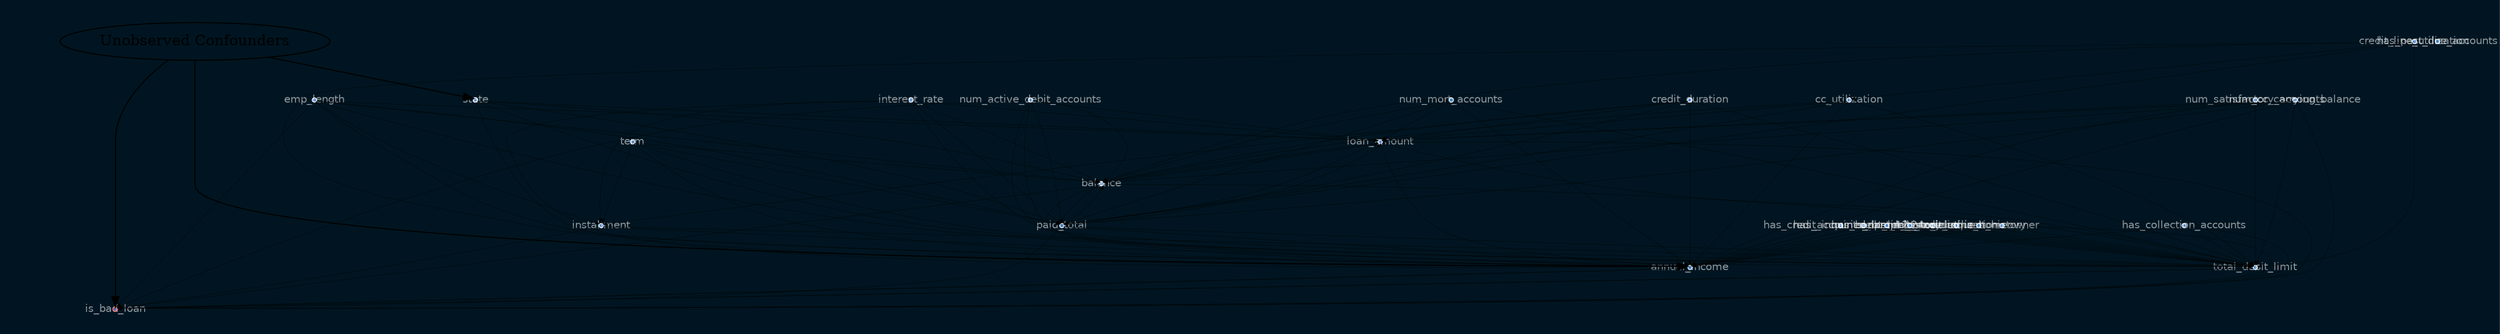 digraph {
	graph [bb="0,0,1742.7,204",bgcolor="#001521",dpi=300,fontcolor="#FFFFFFD9",fontname=Helvetica,overlap=scale,pad="0.8,0.3",scale=0.5,splines=True];
	node [label="\N"];
	U	[label="Unobserved Confounders"];
	emp_length	[color="#FFFFFFD9",fillcolor="#4a90e2d9",fixedsize=True,fontcolor="#FFFFFF8c",fontname=Helvetica,fontsize=10,height=0.055556,label="emp_length",penwidth=1,pos="1612.7,162",shape=circle,style=filled,width=0.055556];
	annual_income	[color="#FFFFFFD9",fillcolor="#4a90e2d9",fixedsize=True,fontcolor="#FFFFFF8c",fontname=Helvetica,fontsize=10,height=0.055556,label="annual_income",penwidth=1,pos="1080.7,2",shape=circle,style=filled,width=0.055556];
	emp_length -> annual_income	[arrowhead=normal,arrowsize=0.4,origin=learned,penwidth=0.25,pos="e,1082.7,2.9658 1611.4,160.01 1598.3,150.26 1490.7,71.289 1389.7,40 1272.1,3.5698 1119.1,2.6769 1086.8,2.9219",weight=433.6451858106088];
	total_debit_limit	[color="#FFFFFFD9",fillcolor="#4a90e2d9",fixedsize=True,fontcolor="#FFFFFF8c",fontname=Helvetica,fontsize=10,height=0.055556,label="total_debit_limit",penwidth=1,pos="1254.7,2",shape=circle,style=filled,width=0.055556];
	emp_length -> total_debit_limit	[arrowhead=normal,arrowsize=0.4,origin=learned,penwidth=0.25,pos="e,1256.7,3.1875 1613.7,159.9 1618.2,154.93 1635.8,134.18 1626.7,120 1580.5,48.048 1533.2,65.862 1451.7,40 1378.6,16.814 1285.4,6.1313 1260.8,3.6044",weight=24.38518547642241];
	loan_amount	[color="#FFFFFFD9",fillcolor="#4a90e2d9",fixedsize=True,fontcolor="#FFFFFF8c",fontname=Helvetica,fontsize=10,height=0.055556,label="loan_amount",penwidth=1,pos="670.69,122",shape=circle,style=filled,width=0.055556];
	emp_length -> loan_amount	[arrowhead=normal,arrowsize=0.4,origin=learned,penwidth=0.25,pos="e,672.39,123.07 1610.9,160.93 1567.7,159.18 755.03,126.4 676.74,123.24",weight=1.6664970613272239];
	installment	[color="#FFFFFFD9",fillcolor="#4a90e2d9",fixedsize=True,fontcolor="#FFFFFF8c",fontname=Helvetica,fontsize=10,height=0.055556,label="installment",penwidth=1,pos="1360.7,42",shape=circle,style=filled,width=0.055556];
	emp_length -> installment	[arrowhead=normal,arrowsize=0.4,origin=learned,penwidth=0.25,pos="e,1362.2,43.686 1611.1,160.25 1591.6,151.12 1400.9,61.814 1366.1,45.539",weight=1.0125314699007222];
	balance	[color="#FFFFFFD9",fillcolor="#4a90e2d9",fixedsize=True,fontcolor="#FFFFFF8c",fontname=Helvetica,fontsize=10,height=0.055556,label="balance",penwidth=1,pos="814.69,82",shape=circle,style=filled,width=0.055556];
	emp_length -> balance	[arrowhead=normal,arrowsize=0.4,origin=learned,penwidth=0.25,pos="e,816.3,83.227 1611,160.9 1588.4,159.49 1343.1,144.04 1145.7,124 1013.9,110.62 853.33,88.413 820.65,83.839",weight=-2.6681572726656277];
	paid_total	[color="#FFFFFFD9",fillcolor="#4a90e2d9",fixedsize=True,fontcolor="#FFFFFF8c",fontname=Helvetica,fontsize=10,height=0.055556,label="paid_total",penwidth=1,pos="772.69,42",shape=circle,style=filled,width=0.055556];
	emp_length -> paid_total	[arrowhead=normal,arrowsize=0.4,origin=learned,penwidth=0.25,pos="e,774.61,43.214 1611.1,160.74 1587.2,156.87 1304.6,111.23 1075.7,80 956.56,63.745 810.6,47.241 778.93,43.697",weight=-2.6705924498798526];
	loan_amount -> annual_income	[arrowhead=normal,arrowsize=0.4,origin=learned,penwidth=0.25,pos="e,1078.6,3.0189 668.87,120.9 639.48,119.17 264.34,95.996 317.69,40 345.38,10.931 1003.6,3.7481 1074.5,3.0576",weight=3.206986677408219];
	loan_amount -> total_debit_limit	[arrowhead=normal,arrowsize=0.4,origin=learned,penwidth=0.25,pos="e,1252.9,2.9763 671.43,119.95 677.17,111.88 715.73,59.489 761.69,40 855.46,0.22883 1199.1,2.3999 1248.7,2.9273",weight=4.708907073826453];
	loan_amount -> balance	[arrowhead=normal,arrowsize=0.4,origin=learned,penwidth=0.25,pos="e,812.81,83.203 671.57,120.21 684.02,115.31 782.73,89.245 808.82,83.942",weight=1.0168577317070862];
	loan_amount -> paid_total	[arrowhead=normal,arrowsize=0.4,origin=learned,penwidth=0.25,pos="e,771,43.431 670.36,119.9 675,111.46 745.78,57.151 767.21,45.287",weight=0.9930251994755188];
	installment -> annual_income	[arrowhead=normal,arrowsize=0.4,origin=learned,penwidth=0.25,pos="e,1082.3,3.2208 1358.9,40.757 1337.2,37.817 1125.3,9.0588 1086.7,3.8176",weight=91.27825537488087];
	installment -> total_debit_limit	[arrowhead=normal,arrowsize=0.4,origin=learned,penwidth=0.25,pos="e,1256.3,3.5723 1359.2,40.463 1348.2,36.521 1279.8,12.02 1260.1,4.9238",weight=-28.366440603632736];
	balance -> annual_income	[arrowhead=normal,arrowsize=0.4,origin=learned,penwidth=0.25,pos="e,1079.1,3.4568 816.12,80.58 835.14,75.003 1037.9,15.534 1074.9,4.6915",weight=-4.32409191857486];
	balance -> total_debit_limit	[arrowhead=normal,arrowsize=0.4,origin=learned,penwidth=0.25,pos="e,1253.4,4.3109 816.63,80.953 842.6,80.304 1121.4,72.705 1197.7,44 1220,35.585 1241.6,16.022 1250.4,7.3141",weight=-3.1917609313366517];
	balance -> loan_amount	[arrowhead=normal,arrowsize=0.4,origin=learned,penwidth=0.25,pos="e,672.34,120.83 813.6,83.87 800.35,88.956 702.42,114.81 676.52,120.07",weight=0.9447478700254546];
	balance -> paid_total	[arrowhead=normal,arrowsize=0.4,origin=learned,penwidth=0.25,pos="e,771.44,43.842 812.93,80.671 803.91,77.805 779.78,56.927 773.14,47.545",weight=-0.9764665220651348];
	paid_total -> annual_income	[arrowhead=normal,arrowsize=0.4,origin=learned,penwidth=0.25,pos="e,1078.9,3.2226 774.34,40.796 796.46,38.067 1033.1,8.8683 1074.5,3.7603",weight=-3.798500527404124];
	paid_total -> total_debit_limit	[arrowhead=normal,arrowsize=0.4,origin=learned,penwidth=0.25,pos="e,1252.7,3.1579 774.43,40.862 803.8,38.547 1194.7,7.7313 1248.5,3.4841",weight=-3.0897623136887296];
	paid_total -> loan_amount	[arrowhead=normal,arrowsize=0.4,origin=learned,penwidth=0.25,pos="e,672.54,120.5 773.06,44.004 768.94,52.107 697.65,106.82 676.15,118.72",weight=0.956580157054108];
	paid_total -> balance	[arrowhead=normal,arrowsize=0.4,origin=learned,penwidth=0.25,pos="e,815.9,80.34 774.56,43.364 783.69,46.373 807.8,67.261 814.3,76.556",weight=-1.0110729495328568];
	state	[color="#FFFFFFD9",fillcolor="#4a90e2d9",fixedsize=True,fontcolor="#FFFFFF8c",fontname=Helvetica,fontsize=10,height=0.055556,label="state",penwidth=1,pos="670.69,162",shape=circle,style=filled,width=0.055556];
	state -> annual_income	[arrowhead=normal,arrowsize=0.4,origin=learned,penwidth=0.25,pos="e,1078.5,3.0175 668.97,160.94 643.84,159.99 350.77,148.42 322.69,124 293.88,98.943 278.34,67.633 304.69,40 332.86,10.448 1002.2,3.696 1074.4,3.0534",weight=-106.12335300107677];
	state -> total_debit_limit	[arrowhead=normal,arrowsize=0.4,origin=learned,penwidth=0.25,pos="e,1252.8,2.9602 668.6,160.87 648.25,159.6 486.06,148.54 506.69,120 573.04,28.185 637.58,62.076 748.69,40 950.84,-0.16478 1206.2,2.1824 1248.6,2.8828",weight=-5.0978152587979695];
	state -> loan_amount	[arrowhead=normal,arrowsize=0.4,origin=learned,penwidth=0.25,pos="e,670.69,124.31 670.69,159.74 670.69,154.91 670.69,137.49 670.69,128.48",weight=1.1963642260205294];
	state -> balance	[arrowhead=normal,arrowsize=0.4,origin=learned,penwidth=0.25,pos="e,813.24,83.785 671.93,160.33 684.3,153.63 785.2,98.971 809.46,85.832",weight=-2.2216608276295085];
	state -> paid_total	[arrowhead=normal,arrowsize=0.4,origin=learned,penwidth=0.25,pos="e,771.08,43.416 668.67,160.86 649.01,159.44 492.34,147.25 512.69,120 520.88,109.03 728.76,54.446 766.75,44.542",weight=-2.22935346767303];
	debt_to_income	[color="#FFFFFFD9",fillcolor="#4a90e2d9",fixedsize=True,fontcolor="#FFFFFF8c",fontname=Helvetica,fontsize=10,height=0.055556,label="debt_to_income",penwidth=1,pos="394.69,42",shape=circle,style=filled,width=0.055556];
	debt_to_income -> annual_income	[arrowhead=normal,arrowsize=0.4,origin=learned,penwidth=0.25,pos="e,1079,3.069 396.55,40.81 398.74,40.592 402.47,40.234 405.69,40 683.52,19.763 1026.4,5.2459 1074.9,3.2383",weight=-998.8975788486205];
	debt_to_income -> total_debit_limit	[arrowhead=normal,arrowsize=0.4,origin=learned,penwidth=0.25,pos="e,1253,3.0434 396.55,40.803 398.74,40.579 402.47,40.216 405.69,40 757.92,16.327 1193.4,4.583 1248.8,3.1499",weight=51.247292059791725];
	num_satisfactory_accounts	[color="#FFFFFFD9",fillcolor="#4a90e2d9",fixedsize=True,fontcolor="#FFFFFF8c",fontname=Helvetica,fontsize=10,height=0.055556,label="num_satisfactory_accounts",penwidth=1,pos="222.69,162",shape=circle,style=filled,width=0.055556];
	num_satisfactory_accounts -> annual_income	[arrowhead=normal,arrowsize=0.4,origin=learned,penwidth=0.25,pos="e,1078.6,2.9875 222.85,159.96 224.46,149.77 238.98,67.382 289.69,40 362.78,0.5301 1003,2.6087 1074.2,2.964",weight=638.2688873829345];
	num_satisfactory_accounts -> total_debit_limit	[arrowhead=normal,arrowsize=0.4,origin=learned,penwidth=0.25,pos="e,1252.7,3.0087 224.12,160.58 240.43,155.78 392.98,111.09 517.69,80 595.1,60.699 613.74,51.546 692.69,40 920,6.7542 1203.4,3.3672 1248.5,3.035",weight=938.3306744619777];
	num_satisfactory_accounts -> loan_amount	[arrowhead=normal,arrowsize=0.4,origin=learned,penwidth=0.25,pos="e,668.85,123.15 224.56,160.83 226.74,160.62 230.48,160.28 233.69,160 410.08,144.52 626.62,126.63 664.8,123.48",weight=-1.174530291017505];
	num_active_debit_accounts	[color="#FFFFFFD9",fillcolor="#4a90e2d9",fixedsize=True,fontcolor="#FFFFFF8c",fontname=Helvetica,fontsize=10,height=0.055556,label="num_active_debit_accounts",penwidth=1,pos="1574.7,162",shape=circle,style=filled,width=0.055556];
	num_active_debit_accounts -> annual_income	[arrowhead=normal,arrowsize=0.4,origin=learned,penwidth=0.25,pos="e,1082.6,2.9487 1573.5,160.02 1561.7,150.36 1464.8,72.094 1371.7,40 1262.5,2.3417 1118.3,2.3713 1086.9,2.8655",weight=0.9978147243945006];
	num_active_debit_accounts -> total_debit_limit	[arrowhead=normal,arrowsize=0.4,origin=learned,penwidth=0.25,pos="e,1256.6,3.033 1573.9,160.04 1566.4,150.61 1503.9,74.072 1434.7,40 1371.9,9.0669 1284.5,3.9784 1260.8,3.1558",weight=626.926915860899];
	num_active_debit_accounts -> loan_amount	[arrowhead=normal,arrowsize=0.4,origin=learned,penwidth=0.25,pos="e,672.58,123.08 1573,160.93 1531.6,159.19 754.75,126.53 676.95,123.26",weight=-2.1409215793121383];
	num_active_debit_accounts -> balance	[arrowhead=normal,arrowsize=0.4,origin=learned,penwidth=0.25,pos="e,816.04,83.76 1572.8,160.98 1538.8,160.64 1052.9,155.28 914.69,124 876.54,115.37 834.22,93.612 819.81,85.826",weight=1.8724845215074086];
	num_active_debit_accounts -> paid_total	[arrowhead=normal,arrowsize=0.4,origin=learned,penwidth=0.25,pos="e,774.49,43.485 1572.9,160.93 1550.5,160.09 1325.3,151.13 1145.7,124 994.55,101.17 812.96,53.723 778.49,44.553",weight=1.7325891481244313];
	num_cc_carrying_balance	[color="#FFFFFFD9",fillcolor="#4a90e2d9",fixedsize=True,fontcolor="#FFFFFF8c",fontname=Helvetica,fontsize=10,height=0.055556,label="num_cc_carrying_balance",penwidth=1,pos="1004.7,162",shape=circle,style=filled,width=0.055556];
	num_cc_carrying_balance -> annual_income	[arrowhead=normal,arrowsize=0.4,origin=learned,penwidth=0.25,pos="e,1078.6,3.0183 1002.9,160.98 961.57,160.49 206.78,150.07 311.69,40 339.6,10.708 1003,3.7241 1074.5,3.0557",weight=151.36938674239133];
	num_cc_carrying_balance -> total_debit_limit	[arrowhead=normal,arrowsize=0.4,origin=learned,penwidth=0.25,pos="e,1253.8,4.1306 1006.1,160.41 1020.3,154.52 1136.2,105.5 1215.7,44 1230.4,32.64 1244.6,15.707 1251.1,7.6208",weight=440.97666997038766];
	num_cc_carrying_balance -> loan_amount	[arrowhead=normal,arrowsize=0.4,origin=learned,penwidth=0.25,pos="e,672.34,123.19 1002.9,160.8 978.76,158.05 719.1,128.51 676.57,123.67",weight=-2.9417654757194462];
	num_cc_carrying_balance -> balance	[arrowhead=normal,arrowsize=0.4,origin=learned,penwidth=0.25,pos="e,813.58,84.155 1002.7,160.97 983.44,160.66 828.37,157.16 800.69,124 791.41,112.89 804,95.303 810.82,87.265",weight=2.5043700160233002];
	num_cc_carrying_balance -> paid_total	[arrowhead=normal,arrowsize=0.4,origin=learned,penwidth=0.25,pos="e,770.96,43.405 1003,160.95 977.79,160.25 684.35,151.45 659.69,124 623.24,83.433 739.15,51.379 766.87,44.41",weight=2.2736674994527437];
	num_mort_accounts	[color="#FFFFFFD9",fillcolor="#4a90e2d9",fixedsize=True,fontcolor="#FFFFFF8c",fontname=Helvetica,fontsize=10,height=0.055556,label="num_mort_accounts",penwidth=1,pos="32.687,162",shape=circle,style=filled,width=0.055556];
	num_mort_accounts -> annual_income	[arrowhead=normal,arrowsize=0.4,origin=learned,penwidth=0.25,pos="e,1078.9,3.0085 33.052,159.79 34.756,154.34 42.463,131.79 56.687,120 138.08,52.537 176.97,60.445 280.69,40 445.21,7.5693 1010,3.4043 1074.6,3.0315",weight=487.4317657417363];
	num_mort_accounts -> total_debit_limit	[arrowhead=normal,arrowsize=0.4,origin=learned,penwidth=0.25,pos="e,1252.9,3.0238 34.254,160.62 59.754,154.43 391.46,74.481 663.69,40 904.29,9.5246 1203.3,3.7962 1248.8,3.0848",weight=36.39144033278009];
	num_mort_accounts -> loan_amount	[arrowhead=normal,arrowsize=0.4,origin=learned,penwidth=0.25,pos="e,668.97,123.1 34.517,160.89 69.778,158.79 603.42,127.01 664.92,123.34",weight=1.1331683677093731];
	num_mort_accounts -> balance	[arrowhead=normal,arrowsize=0.4,origin=learned,penwidth=0.25,pos="e,813.06,83.163 34.409,160.83 72.763,157 739.58,90.491 808.88,83.579",weight=-1.3857472751500994];
	num_mort_accounts -> paid_total	[arrowhead=normal,arrowsize=0.4,origin=learned,penwidth=0.25,pos="e,770.9,43.298 34.626,160.71 51.471,158.2 174.77,139.76 274.69,124 477.15,92.058 725.55,50.836 766.77,43.985",weight=-1.331299650029005];
	term	[color="#FFFFFFD9",fillcolor="#4a90e2d9",fixedsize=True,fontcolor="#FFFFFF8c",fontname=Helvetica,fontsize=10,height=0.055556,label="term",penwidth=1,pos="1156.7,122",shape=circle,style=filled,width=0.055556];
	term -> annual_income	[arrowhead=normal,arrowsize=0.4,origin=learned,penwidth=0.25,pos="e,1081.4,4.1679 1155.8,119.67 1148.6,108.38 1096.9,28.14 1083.7,7.7191",weight=656.6495954783135];
	term -> total_debit_limit	[arrowhead=normal,arrowsize=0.4,origin=learned,penwidth=0.25,pos="e,1255.7,4.0628 1157.9,120.17 1170,112.07 1267,47.133 1268.7,44 1275.3,31.419 1264.5,15.067 1258.4,7.3698",weight=-248.59033633504774];
	term -> installment	[arrowhead=normal,arrowsize=0.4,origin=learned,penwidth=0.25,pos="e,1359.1,43.604 1158.5,120.33 1176.3,113.48 1325,56.661 1355.3,45.062",weight=-5.705242118456838];
	term -> balance	[arrowhead=normal,arrowsize=0.4,origin=learned,penwidth=0.25,pos="e,816.37,83.187 1154.8,120.8 1130.1,118.04 863.18,88.388 820.44,83.64",weight=7.151568902802689];
	term -> paid_total	[arrowhead=normal,arrowsize=0.4,origin=learned,penwidth=0.25,pos="e,774.52,43.057 1155.3,120.28 1146.7,115.77 1098.8,91.163 1056.7,80 947.65,51.073 808.82,44.358 778.64,43.205",weight=7.184214809754648];
	interest_rate	[color="#FFFFFFD9",fillcolor="#4a90e2d9",fixedsize=True,fontcolor="#FFFFFF8c",fontname=Helvetica,fontsize=10,height=0.055556,label="interest_rate",penwidth=1,pos="1026.7,162",shape=circle,style=filled,width=0.055556];
	interest_rate -> annual_income	[arrowhead=normal,arrowsize=0.4,origin=learned,penwidth=0.25,pos="e,1078.6,3.0189 1024.9,160.84 999.15,158.44 698.38,130.45 659.69,124 582.49,111.14 263.71,96.662 317.69,40 345.38,10.931 1003.6,3.7481 1074.5,3.0576",weight=-55.47730533011151];
	interest_rate -> total_debit_limit	[arrowhead=normal,arrowsize=0.4,origin=learned,penwidth=0.25,pos="e,1255.9,3.739 1028.4,160.78 1040.6,159.18 1113.9,148.81 1167.7,124 1224.2,97.92 1253.9,99.183 1282.7,44 1290.7,28.759 1269.2,12.373 1259.3,5.8826",weight=-468.0013722039025];
	interest_rate -> loan_amount	[arrowhead=normal,arrowsize=0.4,origin=learned,penwidth=0.25,pos="e,672.44,123.19 1024.8,160.8 999,158.04 721.16,128.39 676.68,123.64",weight=-21.55176711658594];
	interest_rate -> installment	[arrowhead=normal,arrowsize=0.4,origin=learned,penwidth=0.25,pos="e,1359.9,44.016 1028.3,160.87 1047.1,159.38 1219.5,145.17 1265.7,124 1307.8,104.68 1345.9,61.107 1357.2,47.289",weight=3.508088150741046];
	interest_rate -> balance	[arrowhead=normal,arrowsize=0.4,origin=learned,penwidth=0.25,pos="e,815.01,84.26 1024.8,160.72 1006,157.96 854.96,135.56 838.69,124 825.98,114.97 818.95,96.926 816.15,88.1",weight=19.07680831717061];
	interest_rate -> paid_total	[arrowhead=normal,arrowsize=0.4,origin=learned,penwidth=0.25,pos="e,773.06,44.004 1024.7,160.72 1005.1,157.92 848.2,135.18 830.69,124 800.04,104.44 780.62,62.397 774.65,47.975",weight=18.92953685718822];
	credit_line_utilization	[color="#FFFFFFD9",fillcolor="#4a90e2d9",fixedsize=True,fontcolor="#FFFFFF8c",fontname=Helvetica,fontsize=10,height=0.055556,label="credit_line_utilization",penwidth=1,pos="1688.7,202",shape=circle,style=filled,width=0.055556];
	credit_line_utilization -> annual_income	[arrowhead=normal,arrowsize=0.4,origin=learned,penwidth=0.25,pos="e,1078.8,3.0283 1686.8,201 1625.2,200.84 46.575,196.6 14.687,164 -59.647,88.005 172.64,52.882 257.69,40 428.24,14.167 1008.1,4.1662 1074.5,3.0974",weight=-208.91630806750618];
	credit_line_utilization -> total_debit_limit	[arrowhead=normal,arrowsize=0.4,origin=learned,penwidth=0.25,pos="e,1256.6,3.1322 1688.7,199.9 1688.7,192.95 1688.7,154.42 1688.7,123 1688.7,123 1688.7,123 1688.7,81 1688.7,35.39 1312.6,7.1035 1260.6,3.4124",weight=83.72737558972638];
	credit_line_utilization -> balance	[arrowhead=normal,arrowsize=0.4,origin=learned,penwidth=0.25,pos="e,816.52,83.247 1687,200.78 1647,195.37 895.96,93.972 820.74,83.818",weight=-1.9347162454821998];
	credit_line_utilization -> paid_total	[arrowhead=normal,arrowsize=0.4,origin=learned,penwidth=0.25,pos="e,770.78,43.003 1686.8,201 1625.4,200.84 53.44,196.47 21.687,164 -90.583,49.21 688.01,43.319 766.37,43.016",weight=-1.9594611156806556];
	cc_utilization	[color="#FFFFFFD9",fillcolor="#4a90e2d9",fixedsize=True,fontcolor="#FFFFFF8c",fontname=Helvetica,fontsize=10,height=0.055556,label="cc_utilization",penwidth=1,pos="244.69,162",shape=circle,style=filled,width=0.055556];
	credit_line_utilization -> cc_utilization	[arrowhead=normal,arrowsize=0.4,origin=learned,penwidth=0.25,pos="e,246.57,163.05 1686.7,200.95 1629.6,199.45 349.68,165.76 250.74,163.16",weight=1.0857281370348686];
	cc_utilization -> annual_income	[arrowhead=normal,arrowsize=0.4,origin=learned,penwidth=0.25,pos="e,1078.5,3.0361 244.77,159.75 245.55,148.93 252.72,70.936 297.69,40 331.63,16.65 1002.1,4.3652 1074.4,3.1076",weight=134.49645660915183];
	cc_utilization -> total_debit_limit	[arrowhead=normal,arrowsize=0.4,origin=learned,penwidth=0.25,pos="e,1252.8,3.0284 246.1,160.57 262.17,155.7 412.45,110.3 535.69,80 618.22,59.706 638.53,51.867 722.69,40 937.64,9.6901 1205.1,3.8636 1248.6,3.0979",weight=45.685771991996724];
	cc_utilization -> loan_amount	[arrowhead=normal,arrowsize=0.4,origin=learned,penwidth=0.25,pos="e,668.93,123.16 246.59,160.83 275.08,158.29 615.3,127.94 664.72,123.53",weight=0.989146562342451];
	cc_utilization -> balance	[arrowhead=normal,arrowsize=0.4,origin=learned,penwidth=0.25,pos="e,812.8,83.373 246.81,160.82 267.8,158.98 440.06,143.7 578.69,124 670.55,110.94 781.56,89.501 808.56,84.209",weight=-1.7320408407634922];
	cc_utilization -> paid_total	[arrowhead=normal,arrowsize=0.4,origin=learned,penwidth=0.25,pos="e,770.89,43.401 246.2,160.66 275.21,154.18 711.7,56.629 766.95,44.282",weight=-1.7110372815327555];
	credit_utilization	[color="#FFFFFFD9",fillcolor="#4a90e2d9",fixedsize=True,fontcolor="#FFFFFF8c",fontname=Helvetica,fontsize=10,height=0.055556,label="credit_utilization",penwidth=1,pos="438.69,42",shape=circle,style=filled,width=0.055556];
	credit_utilization -> annual_income	[arrowhead=normal,arrowsize=0.4,origin=learned,penwidth=0.25,pos="e,1078.8,3.0881 440.55,40.812 442.74,40.596 446.47,40.24 449.69,40 708.37,20.663 1027.3,5.4892 1074.7,3.2777",weight=71.71051195124555];
	credit_utilization -> total_debit_limit	[arrowhead=normal,arrowsize=0.4,origin=learned,penwidth=0.25,pos="e,1252.7,3.0574 440.55,40.805 442.74,40.582 446.47,40.22 449.69,40 782.32,17.247 1193.3,4.7921 1248.5,3.1796",weight=-106.07849606625648];
	delinquent_history	[color="#FFFFFFD9",fillcolor="#4a90e2d9",fixedsize=True,fontcolor="#FFFFFF8c",fontname=Helvetica,fontsize=10,height=0.055556,label="delinquent_history",penwidth=1,pos="372.69,42",shape=circle,style=filled,width=0.055556];
	delinquent_history -> annual_income	[arrowhead=normal,arrowsize=0.4,origin=learned,penwidth=0.25,pos="e,1078.9,3.067 374.55,40.809 376.74,40.59 380.47,40.231 383.69,40 670.56,19.353 1024.6,5.1862 1074.7,3.2317",weight=-18.874989202551387];
	delinquent_history -> total_debit_limit	[arrowhead=normal,arrowsize=0.4,origin=learned,penwidth=0.25,pos="e,1252.9,3.0418 374.55,40.803 376.74,40.578 380.47,40.214 383.69,40 745.04,15.914 1191.8,4.5289 1248.7,3.1446",weight=27.55871947952037];
	credit_duration	[color="#FFFFFFD9",fillcolor="#4a90e2d9",fixedsize=True,fontcolor="#FFFFFF8c",fontname=Helvetica,fontsize=10,height=0.055556,label="credit_duration",penwidth=1,pos="1080.7,162",shape=circle,style=filled,width=0.055556];
	credit_duration -> annual_income	[arrowhead=normal,arrowsize=0.4,origin=learned,penwidth=0.25,pos="e,1080.7,4.2431 1080.7,159.99 1080.7,148.12 1080.7,34.925 1080.7,8.4978",weight=1213.6312726147344];
	credit_duration -> total_debit_limit	[arrowhead=normal,arrowsize=0.4,origin=learned,penwidth=0.25,pos="e,1256.7,3.0763 1082.5,160.9 1102.7,159.69 1288.7,147.97 1337.7,124 1383.7,101.48 1400.6,91.152 1420.7,44 1433.9,12.881 1292.1,4.6788 1260.8,3.2499",weight=448.4321489244838];
	credit_duration -> loan_amount	[arrowhead=normal,arrowsize=0.4,origin=learned,penwidth=0.25,pos="e,672.38,123.16 1078.9,160.83 1051.4,158.29 723.99,127.94 676.43,123.53",weight=4.733740630664761];
	credit_duration -> installment	[arrowhead=normal,arrowsize=0.4,origin=learned,penwidth=0.25,pos="e,1360.6,44.004 1082.4,160.96 1101.9,160.43 1281.5,154.79 1322.7,124 1348.8,104.45 1357.7,62.4 1360,47.976",weight=2.6294284123169596];
	credit_duration -> balance	[arrowhead=normal,arrowsize=0.4,origin=learned,penwidth=0.25,pos="e,816.09,84.257 1079,160.95 1064.2,160.47 956.18,155.92 876.69,124 853.22,114.57 829.34,95.549 819.44,87.148",weight=-7.607526309990913];
	credit_duration -> paid_total	[arrowhead=normal,arrowsize=0.4,origin=learned,penwidth=0.25,pos="e,774.22,43.587 1079.3,160.47 1059,152.68 818.67,60.615 778.4,45.187",weight=-7.4933766591530455];
	has_credit_inquiries_last_12m	[color="#FFFFFFD9",fillcolor="#4a90e2d9",fixedsize=True,fontcolor="#FFFFFF8c",fontname=Helvetica,fontsize=10,height=0.055556,label="has_credit_inquiries_last_12m",penwidth=1,pos="416.69,42",shape=circle,style=filled,width=0.055556];
	has_credit_inquiries_last_12m -> annual_income	[arrowhead=normal,arrowsize=0.4,origin=learned,penwidth=0.25,pos="e,1078.7,3.0857 418.55,40.811 420.74,40.594 424.47,40.237 427.69,40 695.38,20.254 1025.5,5.4267 1074.5,3.2706",weight=80.95457193812388];
	has_credit_inquiries_last_12m -> total_debit_limit	[arrowhead=normal,arrowsize=0.4,origin=learned,penwidth=0.25,pos="e,1252.6,3.0555 418.55,40.804 420.74,40.58 424.47,40.218 427.69,40 769.41,16.835 1191.6,4.7352 1248.3,3.1737",weight=-6.311437994133585];
	has_collection_accounts	[color="#FFFFFFD9",fillcolor="#4a90e2d9",fixedsize=True,fontcolor="#FFFFFF8c",fontname=Helvetica,fontsize=10,height=0.055556,label="has_collection_accounts",penwidth=1,pos="1186.7,42",shape=circle,style=filled,width=0.055556];
	has_collection_accounts -> annual_income	[arrowhead=normal,arrowsize=0.4,origin=learned,penwidth=0.25,pos="e,1082.3,3.5723 1185.2,40.463 1174.2,36.521 1105.8,12.02 1086.1,4.9238",weight=16.784894638482278];
	has_collection_accounts -> total_debit_limit	[arrowhead=normal,arrowsize=0.4,origin=learned,penwidth=0.25,pos="e,1253.3,3.8025 1187.9,40.34 1195.3,36.196 1235.6,13.672 1249.8,5.7544",weight=-25.985323713660147];
	has_accounts_opened_24m	[color="#FFFFFFD9",fillcolor="#4a90e2d9",fixedsize=True,fontcolor="#FFFFFF8c",fontname=Helvetica,fontsize=10,height=0.055556,label="has_accounts_opened_24m",penwidth=1,pos="482.69,42",shape=circle,style=filled,width=0.055556];
	has_accounts_opened_24m -> annual_income	[arrowhead=normal,arrowsize=0.4,origin=learned,penwidth=0.25,pos="e,1078.7,3.1292 484.4,40.891 517.32,38.799 1013.6,7.2626 1074.6,3.3891",weight=51.021079823969785];
	has_accounts_opened_24m -> total_debit_limit	[arrowhead=normal,arrowsize=0.4,origin=learned,penwidth=0.25,pos="e,1252.8,3.0826 484.56,40.875 487.55,40.677 493.57,40.285 498.69,40 810.73,22.613 1195.5,5.5975 1248.5,3.2699",weight=4.222970701894075];
	has_bankrupt_history	[color="#FFFFFFD9",fillcolor="#4a90e2d9",fixedsize=True,fontcolor="#FFFFFF8c",fontname=Helvetica,fontsize=10,height=0.055556,label="has_bankrupt_history",penwidth=1,pos="328.69,42",shape=circle,style=filled,width=0.055556];
	has_bankrupt_history -> annual_income	[arrowhead=normal,arrowsize=0.4,origin=learned,penwidth=0.25,pos="e,1078.8,3.0631 330.55,40.807 332.74,40.586 336.47,40.226 339.69,40 645.27,18.489 1022.6,5.0122 1074.6,3.2076",weight=11.453552572003199];
	has_bankrupt_history -> total_debit_limit	[arrowhead=normal,arrowsize=0.4,origin=learned,penwidth=0.25,pos="e,1252.8,3.0386 330.55,40.802 332.74,40.576 336.47,40.211 339.69,40 720.05,15.036 1190.6,4.3779 1248.7,3.1264",weight=-25.072049707579428];
	has_past_due_accounts	[color="#FFFFFFD9",fillcolor="#4a90e2d9",fixedsize=True,fontcolor="#FFFFFF8c",fontname=Helvetica,fontsize=10,height=0.055556,label="has_past_due_accounts",penwidth=1,pos="1740.7,202",shape=circle,style=filled,width=0.055556];
	debt_limit_exceded	[color="#FFFFFFD9",fillcolor="#4a90e2d9",fixedsize=True,fontcolor="#FFFFFF8c",fontname=Helvetica,fontsize=10,height=0.055556,label="debt_limit_exceded",penwidth=1,pos="350.69,42",shape=circle,style=filled,width=0.055556];
	debt_limit_exceded -> annual_income	[arrowhead=normal,arrowsize=0.4,origin=learned,penwidth=0.25,pos="e,1078.9,3.0651 352.55,40.808 354.74,40.588 358.47,40.229 361.69,40 658.21,18.9 1024.3,5.0705 1074.8,3.2138",weight=12.63106067218067];
	debt_limit_exceded -> total_debit_limit	[arrowhead=normal,arrowsize=0.4,origin=learned,penwidth=0.25,pos="e,1252.9,3.0402 352.55,40.802 354.74,40.577 358.47,40.213 361.69,40 732.91,15.451 1192.1,4.4305 1248.8,3.1314",weight=-151.74670350142807];
	is_bad_loan	[color="red",fillcolor="#4a90e2d9",fixedsize=True,fontcolor="#FFFFFF8c",fontname=Helvetica,fontsize=10,height=0.055556,label="is_bad_loan",penwidth=1,pos="1718.7,202",shape=circle,style=filled,width=0.055556];
	/* manually removed*/
	/*is_bad_loan -> total_debit_limit	[arrowhead=normal,arrowsize=0.4,origin=learned,penwidth=0.25,pos="e,1256.4,3.0923 1718.9,199.9 1720.1,192.98 1726.7,154.58 1726.7,123 1726.7,123 1726.7,123 1726.7,81 1726.7,31.316 1314.3,6.3658 1260.5,3.3189",weight=-2.1217888207967253];*/
	is_homeowner	[color="#FFFFFFD9",fillcolor="#4a90e2d9",fixedsize=True,fontcolor="#FFFFFF8c",fontname=Helvetica,fontsize=10,height=0.055556,label="is_homeowner",penwidth=1,pos="460.69,42",shape=circle,style=filled,width=0.055556];
	is_homeowner -> annual_income	[arrowhead=normal,arrowsize=0.4,origin=learned,penwidth=0.25,pos="e,1078.8,3.0904 462.55,40.813 464.74,40.598 468.47,40.244 471.69,40 720.86,21.109 1028,5.6147 1074.6,3.2989",weight=99.940246695216];
	is_homeowner -> total_debit_limit	[arrowhead=normal,arrowsize=0.4,origin=learned,penwidth=0.25,pos="e,1252.7,3.0594 462.55,40.805 464.74,40.583 468.47,40.222 471.69,40 795.23,17.659 1194.9,4.8491 1248.6,3.1855",weight=-12.316286915486096];

	/* manual relationships */
	{loan_amount, paid_total, balance, annual_income , total_debit_limit} -> is_bad_loan [arrowhead=normal,arrowsize=0.4,origin=learned,penwidth=0.25,pos="e,1256.4,3.0923 1718.9,199.9 1720.1,192.98 1726.7,154.58 1726.7,123 1726.7,123 1726.7,123 1726.7,81 1726.7,31.316 1314.3,6.3658 1260.5,3.3189",weight=-2.1217888207967253];
    {installment, num_active_debit_accounts, has_collection_accounts,num_cc_carrying_balance} -> is_bad_loan [arrowhead=normal,arrowsize=0.4,origin=learned,penwidth=0.25,pos="e,1256.4,3.0923 1718.9,199.9 1720.1,192.98 1726.7,154.58 1726.7,123 1726.7,123 1726.7,123 1726.7,81 1726.7,31.316 1314.3,6.3658 1260.5,3.3189",weight=-2.1217888207967253];
	{emp_length, is_homeowner, annual_income, total_debit_limit} -> is_bad_loan [arrowhead=normal,arrowsize=0.4,origin=learned,penwidth=0.25,pos="e,1256.4,3.0923 1718.9,199.9 1720.1,192.98 1726.7,154.58 1726.7,123 1726.7,123 1726.7,123 1726.7,81 1726.7,31.316 1314.3,6.3658 1260.5,3.3189",weight=-2.1217888207967253];
    U -> {is_bad_loan, state, annual_income};
}
